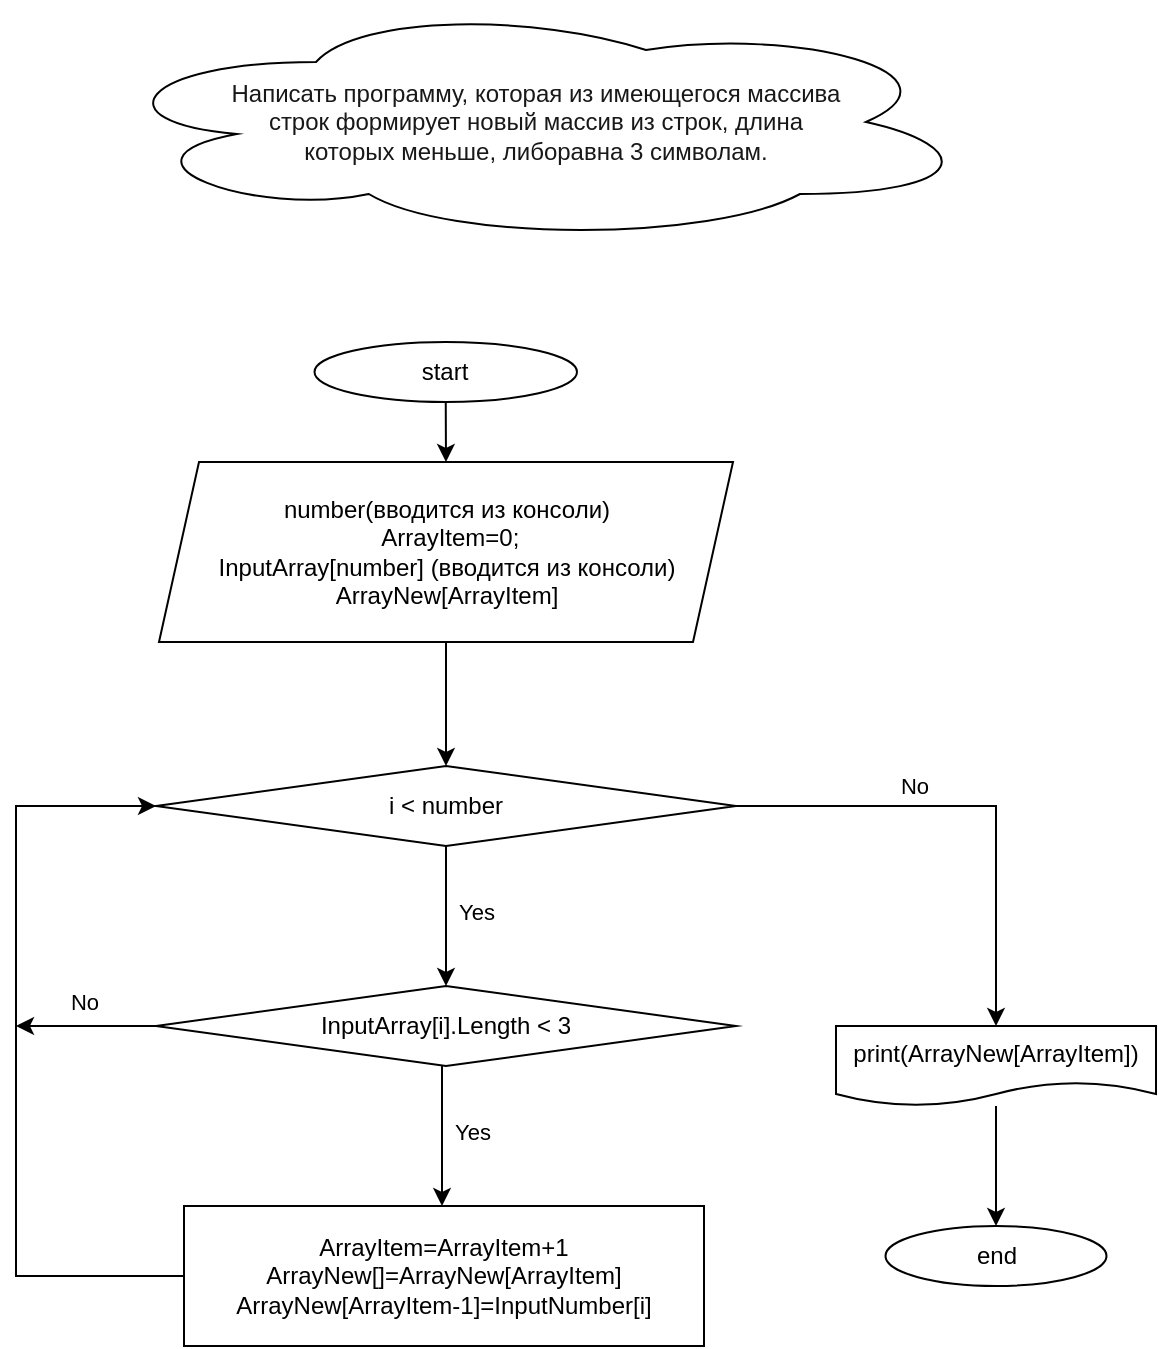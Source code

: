 <mxfile version="22.1.11" type="device">
  <diagram name="Страница — 1" id="aXdCJQPuBVbPPZxZ_Jvq">
    <mxGraphModel dx="1250" dy="612" grid="1" gridSize="10" guides="1" tooltips="1" connect="1" arrows="1" fold="1" page="1" pageScale="1" pageWidth="827" pageHeight="1169" math="0" shadow="0">
      <root>
        <mxCell id="0" />
        <mxCell id="1" parent="0" />
        <mxCell id="x4g_7FOwcmEvrmpTXMsH-1" value="" style="edgeStyle=orthogonalEdgeStyle;rounded=0;orthogonalLoop=1;jettySize=auto;html=1;entryX=0.5;entryY=0;entryDx=0;entryDy=0;" edge="1" parent="1" source="mGQVRqEStbz9YIGs4I6Y-3" target="mGQVRqEStbz9YIGs4I6Y-5">
          <mxGeometry relative="1" as="geometry" />
        </mxCell>
        <mxCell id="mGQVRqEStbz9YIGs4I6Y-3" value="start" style="ellipse;whiteSpace=wrap;html=1;" parent="1" vertex="1">
          <mxGeometry x="289.25" y="190" width="131.25" height="30" as="geometry" />
        </mxCell>
        <mxCell id="MPmWhipeuHA877sHW2Xk-41" value="" style="edgeStyle=orthogonalEdgeStyle;rounded=0;orthogonalLoop=1;jettySize=auto;html=1;entryX=0.5;entryY=0;entryDx=0;entryDy=0;" parent="1" source="mGQVRqEStbz9YIGs4I6Y-5" target="MPmWhipeuHA877sHW2Xk-31" edge="1">
          <mxGeometry relative="1" as="geometry">
            <mxPoint x="373.8" y="252.025" as="targetPoint" />
          </mxGeometry>
        </mxCell>
        <mxCell id="mGQVRqEStbz9YIGs4I6Y-5" value="number(вводится из консоли)&lt;br&gt;&amp;nbsp;ArrayItem=0; &lt;br&gt;InputArray[number] (вводится из консоли)&lt;br&gt;ArrayNew[ArrayItem]" style="shape=parallelogram;perimeter=parallelogramPerimeter;whiteSpace=wrap;html=1;fixedSize=1;" parent="1" vertex="1">
          <mxGeometry x="211.5" y="250" width="287" height="90" as="geometry" />
        </mxCell>
        <mxCell id="mGQVRqEStbz9YIGs4I6Y-18" value="" style="edgeStyle=orthogonalEdgeStyle;rounded=0;orthogonalLoop=1;jettySize=auto;html=1;exitX=0.5;exitY=1;exitDx=0;exitDy=0;exitPerimeter=0;" parent="1" source="MPmWhipeuHA877sHW2Xk-32" target="mGQVRqEStbz9YIGs4I6Y-10" edge="1">
          <mxGeometry relative="1" as="geometry">
            <mxPoint x="659.5" y="577" as="sourcePoint" />
          </mxGeometry>
        </mxCell>
        <mxCell id="mGQVRqEStbz9YIGs4I6Y-10" value="end" style="ellipse;whiteSpace=wrap;html=1;" parent="1" vertex="1">
          <mxGeometry x="574.75" y="632" width="110.5" height="30" as="geometry" />
        </mxCell>
        <mxCell id="x4g_7FOwcmEvrmpTXMsH-6" style="edgeStyle=orthogonalEdgeStyle;rounded=0;orthogonalLoop=1;jettySize=auto;html=1;exitX=0;exitY=0.5;exitDx=0;exitDy=0;entryX=0;entryY=0.5;entryDx=0;entryDy=0;" edge="1" parent="1" source="MPmWhipeuHA877sHW2Xk-12" target="MPmWhipeuHA877sHW2Xk-31">
          <mxGeometry relative="1" as="geometry">
            <Array as="points">
              <mxPoint x="140" y="657" />
              <mxPoint x="140" y="422" />
            </Array>
          </mxGeometry>
        </mxCell>
        <mxCell id="MPmWhipeuHA877sHW2Xk-12" value="ArrayItem=ArrayItem+1&lt;br&gt;ArrayNew[]=ArrayNew[ArrayItem]&lt;br&gt;ArrayNew[ArrayItem-1]=InputNumber[i]" style="whiteSpace=wrap;html=1;" parent="1" vertex="1">
          <mxGeometry x="224" y="622" width="260" height="70" as="geometry" />
        </mxCell>
        <mxCell id="MPmWhipeuHA877sHW2Xk-33" value="" style="edgeStyle=orthogonalEdgeStyle;rounded=0;orthogonalLoop=1;jettySize=auto;html=1;" parent="1" source="MPmWhipeuHA877sHW2Xk-31" target="MPmWhipeuHA877sHW2Xk-32" edge="1">
          <mxGeometry relative="1" as="geometry" />
        </mxCell>
        <mxCell id="MPmWhipeuHA877sHW2Xk-34" value="No" style="edgeLabel;html=1;align=center;verticalAlign=middle;resizable=0;points=[];" parent="MPmWhipeuHA877sHW2Xk-33" vertex="1" connectable="0">
          <mxGeometry x="-0.063" y="1" relative="1" as="geometry">
            <mxPoint x="-24" y="-9" as="offset" />
          </mxGeometry>
        </mxCell>
        <mxCell id="MPmWhipeuHA877sHW2Xk-51" value="" style="edgeStyle=orthogonalEdgeStyle;rounded=0;orthogonalLoop=1;jettySize=auto;html=1;" parent="1" source="MPmWhipeuHA877sHW2Xk-31" edge="1">
          <mxGeometry relative="1" as="geometry">
            <mxPoint x="355" y="512" as="targetPoint" />
            <Array as="points">
              <mxPoint x="355" y="487" />
            </Array>
          </mxGeometry>
        </mxCell>
        <mxCell id="MPmWhipeuHA877sHW2Xk-52" value="Yes" style="edgeLabel;html=1;align=center;verticalAlign=middle;resizable=0;points=[];" parent="MPmWhipeuHA877sHW2Xk-51" vertex="1" connectable="0">
          <mxGeometry x="-0.076" relative="1" as="geometry">
            <mxPoint x="15" as="offset" />
          </mxGeometry>
        </mxCell>
        <mxCell id="MPmWhipeuHA877sHW2Xk-31" value="i &amp;lt; number" style="rhombus;whiteSpace=wrap;html=1;" parent="1" vertex="1">
          <mxGeometry x="210" y="402" width="290" height="40" as="geometry" />
        </mxCell>
        <mxCell id="MPmWhipeuHA877sHW2Xk-32" value="print(ArrayNew[ArrayItem])" style="shape=document;whiteSpace=wrap;html=1;boundedLbl=1;" parent="1" vertex="1">
          <mxGeometry x="550" y="532" width="160" height="40" as="geometry" />
        </mxCell>
        <mxCell id="sPbEXSprvQkZ1IQuQm3k-7" value="Написать программу, которая из имеющегося массива &lt;br&gt;строк формирует новый массив из строк, длина &lt;br&gt;которых меньше, либоравна 3 символам." style="ellipse;shape=cloud;whiteSpace=wrap;html=1;textOpacity=90;" parent="1" vertex="1">
          <mxGeometry x="180" y="20" width="440" height="120" as="geometry" />
        </mxCell>
        <mxCell id="x4g_7FOwcmEvrmpTXMsH-7" style="edgeStyle=orthogonalEdgeStyle;rounded=0;orthogonalLoop=1;jettySize=auto;html=1;" edge="1" parent="1" source="x4g_7FOwcmEvrmpTXMsH-2">
          <mxGeometry relative="1" as="geometry">
            <mxPoint x="140" y="532" as="targetPoint" />
          </mxGeometry>
        </mxCell>
        <mxCell id="x4g_7FOwcmEvrmpTXMsH-2" value="InputArray[i].Length &amp;lt; 3" style="rhombus;whiteSpace=wrap;html=1;" vertex="1" parent="1">
          <mxGeometry x="210" y="512" width="290" height="40" as="geometry" />
        </mxCell>
        <mxCell id="x4g_7FOwcmEvrmpTXMsH-3" value="" style="edgeStyle=orthogonalEdgeStyle;rounded=0;orthogonalLoop=1;jettySize=auto;html=1;" edge="1" parent="1">
          <mxGeometry relative="1" as="geometry">
            <mxPoint x="353" y="622" as="targetPoint" />
            <mxPoint x="353" y="552" as="sourcePoint" />
            <Array as="points">
              <mxPoint x="353" y="597" />
            </Array>
          </mxGeometry>
        </mxCell>
        <mxCell id="x4g_7FOwcmEvrmpTXMsH-4" value="Yes" style="edgeLabel;html=1;align=center;verticalAlign=middle;resizable=0;points=[];" vertex="1" connectable="0" parent="x4g_7FOwcmEvrmpTXMsH-3">
          <mxGeometry x="-0.076" relative="1" as="geometry">
            <mxPoint x="15" as="offset" />
          </mxGeometry>
        </mxCell>
        <mxCell id="x4g_7FOwcmEvrmpTXMsH-8" value="No" style="edgeLabel;html=1;align=center;verticalAlign=middle;resizable=0;points=[];" vertex="1" connectable="0" parent="1">
          <mxGeometry x="605.2" y="422" as="geometry">
            <mxPoint x="-431" y="98" as="offset" />
          </mxGeometry>
        </mxCell>
      </root>
    </mxGraphModel>
  </diagram>
</mxfile>
